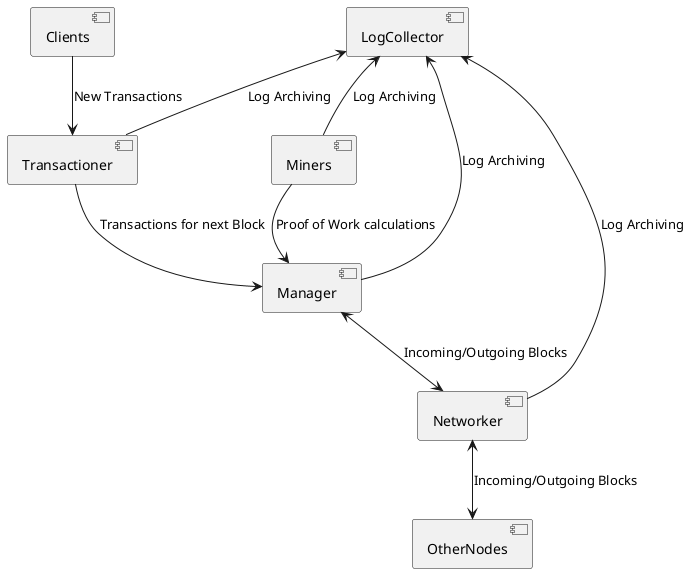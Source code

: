 @startuml
component Manager
component Networker
component Transactioner
component Miners
component Clients
component LogCollector
component OtherNodes

Clients --> Transactioner : New Transactions
Transactioner --> Manager : Transactions for next Block
Manager <--> Networker : Incoming/Outgoing Blocks
Miners --> Manager : Proof of Work calculations

LogCollector <-- Transactioner : Log Archiving
LogCollector <-- Manager : Log Archiving
LogCollector <-- Networker : Log Archiving
LogCollector <-- Miners : Log Archiving

Networker <--> OtherNodes : Incoming/Outgoing Blocks
@enduml